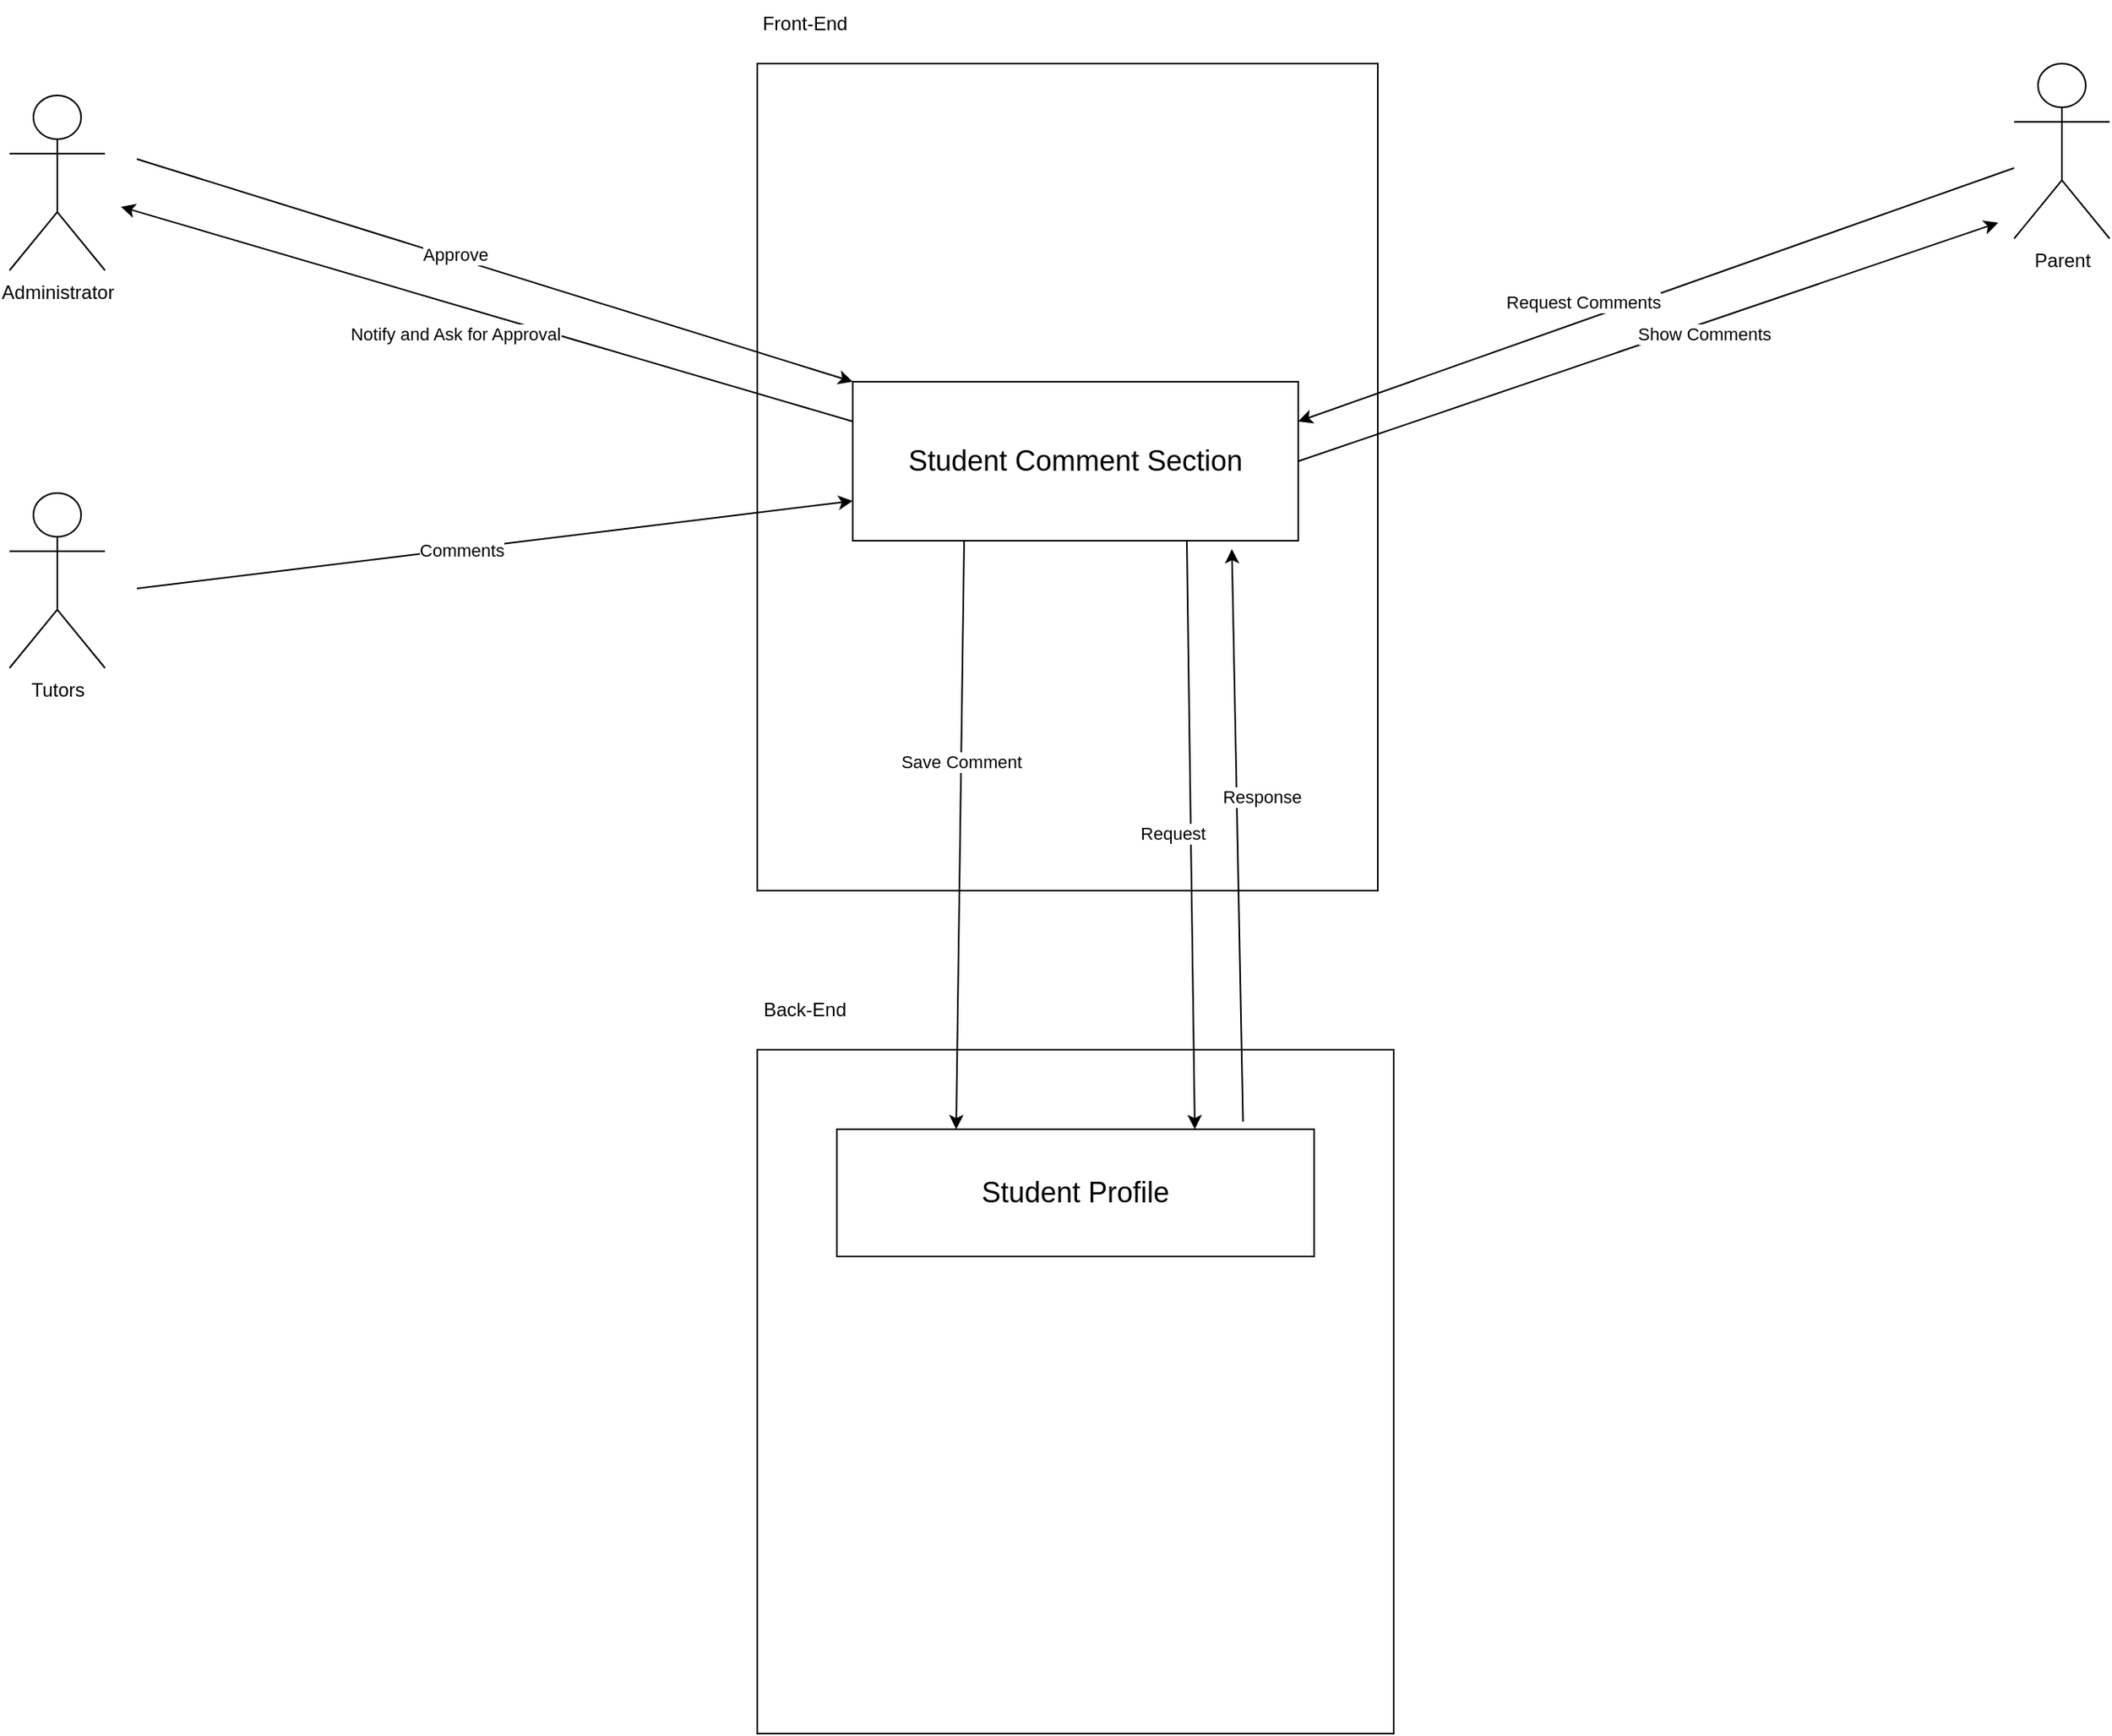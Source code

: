 <mxfile version="23.0.2" type="device">
  <diagram name="Page-1" id="7C7bj3-lRLlQLStprxSx">
    <mxGraphModel dx="1687" dy="993" grid="1" gridSize="10" guides="1" tooltips="1" connect="1" arrows="1" fold="1" page="1" pageScale="1" pageWidth="827" pageHeight="1169" math="0" shadow="0">
      <root>
        <mxCell id="0" />
        <mxCell id="1" parent="0" />
        <mxCell id="RE_xXbZ1OM9WZP-cfM7T-2" value="" style="rounded=0;whiteSpace=wrap;html=1;" parent="1" vertex="1">
          <mxGeometry x="510" y="90" width="390" height="520" as="geometry" />
        </mxCell>
        <mxCell id="RE_xXbZ1OM9WZP-cfM7T-3" value="" style="rounded=0;whiteSpace=wrap;html=1;" parent="1" vertex="1">
          <mxGeometry x="510" y="710" width="400" height="430" as="geometry" />
        </mxCell>
        <mxCell id="RE_xXbZ1OM9WZP-cfM7T-4" value="&lt;font style=&quot;font-size: 18px;&quot;&gt;Student Profile&lt;/font&gt;" style="rounded=0;whiteSpace=wrap;html=1;" parent="1" vertex="1">
          <mxGeometry x="560" y="760" width="300" height="80" as="geometry" />
        </mxCell>
        <mxCell id="RE_xXbZ1OM9WZP-cfM7T-5" value="Administrator" style="shape=umlActor;verticalLabelPosition=bottom;verticalAlign=top;html=1;outlineConnect=0;" parent="1" vertex="1">
          <mxGeometry x="40" y="110" width="60" height="110" as="geometry" />
        </mxCell>
        <mxCell id="RE_xXbZ1OM9WZP-cfM7T-6" value="&lt;font style=&quot;font-size: 18px;&quot;&gt;Student Comment Section&lt;/font&gt;" style="rounded=0;whiteSpace=wrap;html=1;" parent="1" vertex="1">
          <mxGeometry x="570" y="290" width="280" height="100" as="geometry" />
        </mxCell>
        <mxCell id="9W9OZdjhH9qHKFUagA9C-2" value="Front-End" style="text;html=1;strokeColor=none;fillColor=none;align=center;verticalAlign=middle;whiteSpace=wrap;rounded=0;" vertex="1" parent="1">
          <mxGeometry x="510" y="50" width="60" height="30" as="geometry" />
        </mxCell>
        <mxCell id="9W9OZdjhH9qHKFUagA9C-3" value="Back-End" style="text;html=1;strokeColor=none;fillColor=none;align=center;verticalAlign=middle;whiteSpace=wrap;rounded=0;" vertex="1" parent="1">
          <mxGeometry x="510" y="670" width="60" height="30" as="geometry" />
        </mxCell>
        <mxCell id="9W9OZdjhH9qHKFUagA9C-4" value="Tutors" style="shape=umlActor;verticalLabelPosition=bottom;verticalAlign=top;html=1;outlineConnect=0;" vertex="1" parent="1">
          <mxGeometry x="40" y="360" width="60" height="110" as="geometry" />
        </mxCell>
        <mxCell id="9W9OZdjhH9qHKFUagA9C-5" value="Parent" style="shape=umlActor;verticalLabelPosition=bottom;verticalAlign=top;html=1;outlineConnect=0;" vertex="1" parent="1">
          <mxGeometry x="1300" y="90" width="60" height="110" as="geometry" />
        </mxCell>
        <mxCell id="9W9OZdjhH9qHKFUagA9C-7" value="" style="endArrow=classic;html=1;rounded=0;entryX=0;entryY=0.75;entryDx=0;entryDy=0;" edge="1" parent="1" target="RE_xXbZ1OM9WZP-cfM7T-6">
          <mxGeometry width="50" height="50" relative="1" as="geometry">
            <mxPoint x="120" y="420" as="sourcePoint" />
            <mxPoint x="270" y="300" as="targetPoint" />
          </mxGeometry>
        </mxCell>
        <mxCell id="9W9OZdjhH9qHKFUagA9C-8" value="Comments" style="edgeLabel;html=1;align=center;verticalAlign=middle;resizable=0;points=[];" vertex="1" connectable="0" parent="9W9OZdjhH9qHKFUagA9C-7">
          <mxGeometry x="-0.094" y="-1" relative="1" as="geometry">
            <mxPoint as="offset" />
          </mxGeometry>
        </mxCell>
        <mxCell id="9W9OZdjhH9qHKFUagA9C-10" value="" style="endArrow=classic;html=1;rounded=0;exitX=0;exitY=0.25;exitDx=0;exitDy=0;" edge="1" parent="1" source="RE_xXbZ1OM9WZP-cfM7T-6">
          <mxGeometry width="50" height="50" relative="1" as="geometry">
            <mxPoint x="720" y="350" as="sourcePoint" />
            <mxPoint x="110" y="180" as="targetPoint" />
          </mxGeometry>
        </mxCell>
        <mxCell id="9W9OZdjhH9qHKFUagA9C-11" value="Notify and Ask for Approval" style="edgeLabel;html=1;align=center;verticalAlign=middle;resizable=0;points=[];" vertex="1" connectable="0" parent="9W9OZdjhH9qHKFUagA9C-10">
          <mxGeometry x="0.004" y="1" relative="1" as="geometry">
            <mxPoint x="-19" y="12" as="offset" />
          </mxGeometry>
        </mxCell>
        <mxCell id="9W9OZdjhH9qHKFUagA9C-12" value="" style="endArrow=classic;html=1;rounded=0;entryX=0;entryY=0;entryDx=0;entryDy=0;" edge="1" parent="1" target="RE_xXbZ1OM9WZP-cfM7T-6">
          <mxGeometry width="50" height="50" relative="1" as="geometry">
            <mxPoint x="120" y="150" as="sourcePoint" />
            <mxPoint x="770" y="300" as="targetPoint" />
          </mxGeometry>
        </mxCell>
        <mxCell id="9W9OZdjhH9qHKFUagA9C-13" value="Approve" style="edgeLabel;html=1;align=center;verticalAlign=middle;resizable=0;points=[];" vertex="1" connectable="0" parent="9W9OZdjhH9qHKFUagA9C-12">
          <mxGeometry x="0.026" y="3" relative="1" as="geometry">
            <mxPoint x="-32" y="-9" as="offset" />
          </mxGeometry>
        </mxCell>
        <mxCell id="9W9OZdjhH9qHKFUagA9C-14" value="" style="endArrow=classic;html=1;rounded=0;entryX=0.25;entryY=0;entryDx=0;entryDy=0;exitX=0.25;exitY=1;exitDx=0;exitDy=0;" edge="1" parent="1" source="RE_xXbZ1OM9WZP-cfM7T-6" target="RE_xXbZ1OM9WZP-cfM7T-4">
          <mxGeometry width="50" height="50" relative="1" as="geometry">
            <mxPoint x="720" y="460" as="sourcePoint" />
            <mxPoint x="770" y="410" as="targetPoint" />
          </mxGeometry>
        </mxCell>
        <mxCell id="9W9OZdjhH9qHKFUagA9C-15" value="Save Comment" style="edgeLabel;html=1;align=center;verticalAlign=middle;resizable=0;points=[];" vertex="1" connectable="0" parent="9W9OZdjhH9qHKFUagA9C-14">
          <mxGeometry x="-0.253" relative="1" as="geometry">
            <mxPoint y="1" as="offset" />
          </mxGeometry>
        </mxCell>
        <mxCell id="9W9OZdjhH9qHKFUagA9C-16" value="" style="endArrow=classic;html=1;rounded=0;entryX=1;entryY=0.25;entryDx=0;entryDy=0;" edge="1" parent="1" source="9W9OZdjhH9qHKFUagA9C-5" target="RE_xXbZ1OM9WZP-cfM7T-6">
          <mxGeometry width="50" height="50" relative="1" as="geometry">
            <mxPoint x="720" y="460" as="sourcePoint" />
            <mxPoint x="770" y="410" as="targetPoint" />
          </mxGeometry>
        </mxCell>
        <mxCell id="9W9OZdjhH9qHKFUagA9C-17" value="Request Comments" style="edgeLabel;html=1;align=center;verticalAlign=middle;resizable=0;points=[];" vertex="1" connectable="0" parent="9W9OZdjhH9qHKFUagA9C-16">
          <mxGeometry x="0.209" y="1" relative="1" as="geometry">
            <mxPoint y="-13" as="offset" />
          </mxGeometry>
        </mxCell>
        <mxCell id="9W9OZdjhH9qHKFUagA9C-18" value="" style="endArrow=classic;html=1;rounded=0;exitX=0.851;exitY=-0.06;exitDx=0;exitDy=0;exitPerimeter=0;entryX=0.851;entryY=1.052;entryDx=0;entryDy=0;entryPerimeter=0;" edge="1" parent="1" source="RE_xXbZ1OM9WZP-cfM7T-4" target="RE_xXbZ1OM9WZP-cfM7T-6">
          <mxGeometry width="50" height="50" relative="1" as="geometry">
            <mxPoint x="720" y="460" as="sourcePoint" />
            <mxPoint x="770" y="410" as="targetPoint" />
          </mxGeometry>
        </mxCell>
        <mxCell id="9W9OZdjhH9qHKFUagA9C-21" value="Response" style="edgeLabel;html=1;align=center;verticalAlign=middle;resizable=0;points=[];" vertex="1" connectable="0" parent="9W9OZdjhH9qHKFUagA9C-18">
          <mxGeometry x="0.215" y="-3" relative="1" as="geometry">
            <mxPoint x="13" y="14" as="offset" />
          </mxGeometry>
        </mxCell>
        <mxCell id="9W9OZdjhH9qHKFUagA9C-19" value="" style="endArrow=classic;html=1;rounded=0;exitX=0.75;exitY=1;exitDx=0;exitDy=0;entryX=0.75;entryY=0;entryDx=0;entryDy=0;" edge="1" parent="1" source="RE_xXbZ1OM9WZP-cfM7T-6" target="RE_xXbZ1OM9WZP-cfM7T-4">
          <mxGeometry width="50" height="50" relative="1" as="geometry">
            <mxPoint x="720" y="460" as="sourcePoint" />
            <mxPoint x="770" y="410" as="targetPoint" />
          </mxGeometry>
        </mxCell>
        <mxCell id="9W9OZdjhH9qHKFUagA9C-20" value="Request" style="edgeLabel;html=1;align=center;verticalAlign=middle;resizable=0;points=[];" vertex="1" connectable="0" parent="9W9OZdjhH9qHKFUagA9C-19">
          <mxGeometry x="-0.011" y="1" relative="1" as="geometry">
            <mxPoint x="-13" y="1" as="offset" />
          </mxGeometry>
        </mxCell>
        <mxCell id="9W9OZdjhH9qHKFUagA9C-22" value="" style="endArrow=classic;html=1;rounded=0;exitX=1;exitY=0.5;exitDx=0;exitDy=0;" edge="1" parent="1" source="RE_xXbZ1OM9WZP-cfM7T-6">
          <mxGeometry width="50" height="50" relative="1" as="geometry">
            <mxPoint x="720" y="460" as="sourcePoint" />
            <mxPoint x="1290" y="190" as="targetPoint" />
          </mxGeometry>
        </mxCell>
        <mxCell id="9W9OZdjhH9qHKFUagA9C-23" value="Show Comments" style="edgeLabel;html=1;align=center;verticalAlign=middle;resizable=0;points=[];" vertex="1" connectable="0" parent="9W9OZdjhH9qHKFUagA9C-22">
          <mxGeometry x="0.16" y="1" relative="1" as="geometry">
            <mxPoint y="8" as="offset" />
          </mxGeometry>
        </mxCell>
      </root>
    </mxGraphModel>
  </diagram>
</mxfile>
